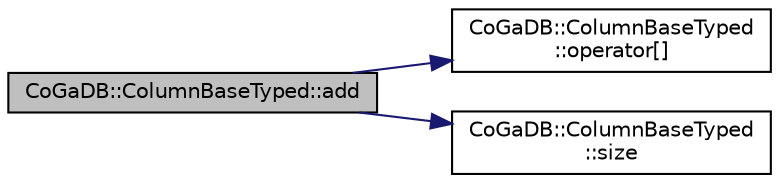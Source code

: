 digraph "CoGaDB::ColumnBaseTyped::add"
{
  edge [fontname="Helvetica",fontsize="10",labelfontname="Helvetica",labelfontsize="10"];
  node [fontname="Helvetica",fontsize="10",shape=record];
  rankdir="LR";
  Node1 [label="CoGaDB::ColumnBaseTyped::add",height=0.2,width=0.4,color="black", fillcolor="grey75", style="filled", fontcolor="black"];
  Node1 -> Node2 [color="midnightblue",fontsize="10",style="solid",fontname="Helvetica"];
  Node2 [label="CoGaDB::ColumnBaseTyped\l::operator[]",height=0.2,width=0.4,color="black", fillcolor="white", style="filled",URL="$classCoGaDB_1_1ColumnBaseTyped.htm#a0f43450e8224027b9d1055ba8d758477",tooltip="defines operator[] for this class, which enables the user to thread all typed columns as arrays..."];
  Node1 -> Node3 [color="midnightblue",fontsize="10",style="solid",fontname="Helvetica"];
  Node3 [label="CoGaDB::ColumnBaseTyped\l::size",height=0.2,width=0.4,color="black", fillcolor="white", style="filled",URL="$classCoGaDB_1_1ColumnBaseTyped.htm#a8ff087045b933adcd017877c1f0802bc",tooltip="returns the number of values (rows) in a column "];
}
